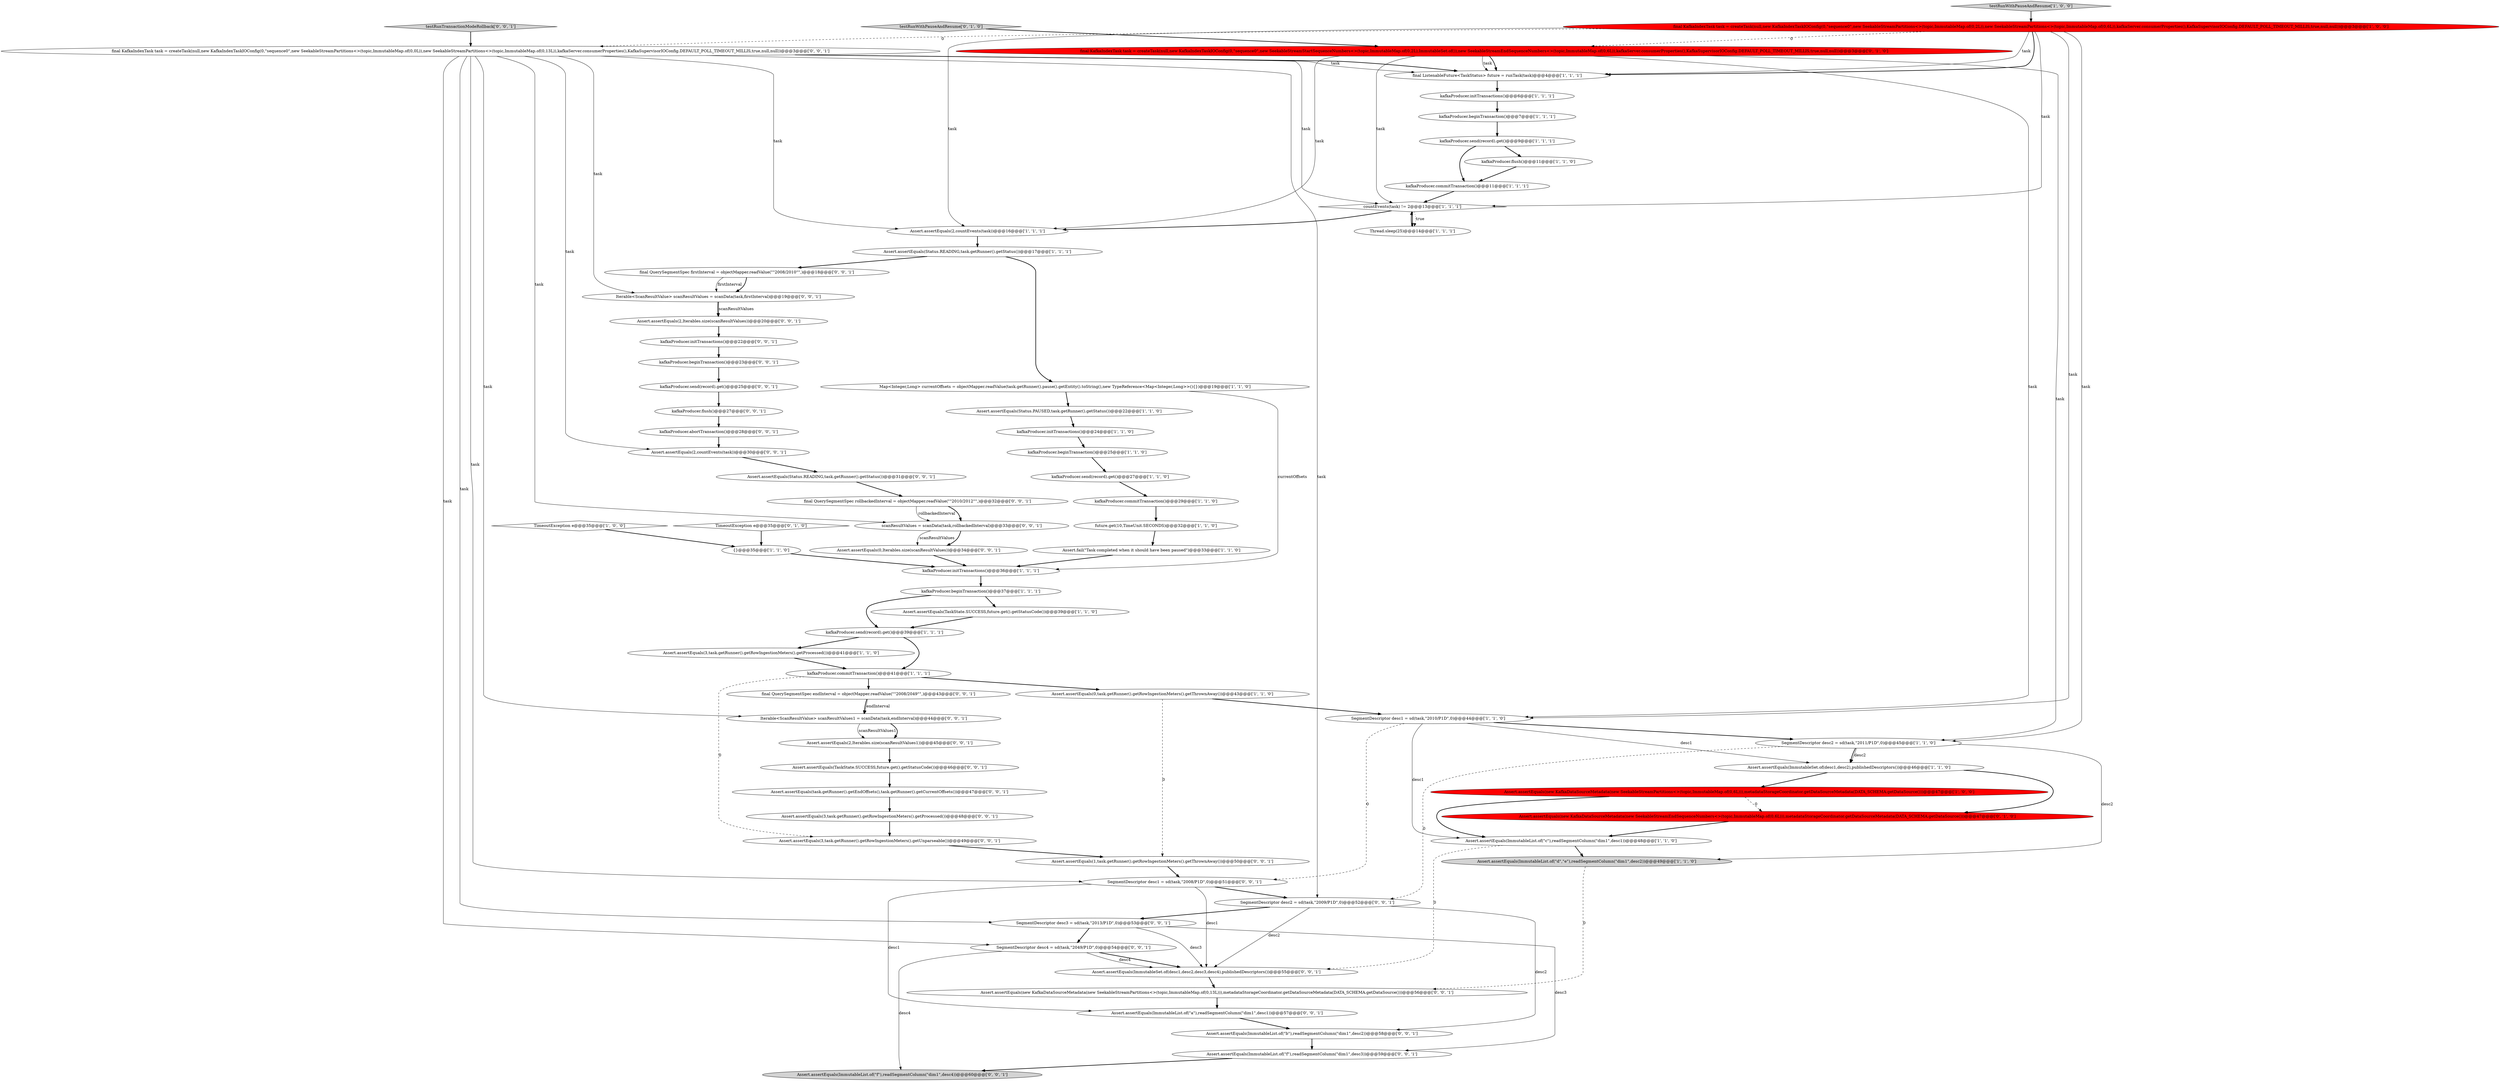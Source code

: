 digraph {
30 [style = filled, label = "countEvents(task) != 2@@@13@@@['1', '1', '1']", fillcolor = white, shape = diamond image = "AAA0AAABBB1BBB"];
28 [style = filled, label = "kafkaProducer.initTransactions()@@@36@@@['1', '1', '1']", fillcolor = white, shape = ellipse image = "AAA0AAABBB1BBB"];
54 [style = filled, label = "final QuerySegmentSpec endInterval = objectMapper.readValue(\"\"2008/2049\"\",)@@@43@@@['0', '0', '1']", fillcolor = white, shape = ellipse image = "AAA0AAABBB3BBB"];
67 [style = filled, label = "Iterable<ScanResultValue> scanResultValues = scanData(task,firstInterval)@@@19@@@['0', '0', '1']", fillcolor = white, shape = ellipse image = "AAA0AAABBB3BBB"];
69 [style = filled, label = "kafkaProducer.flush()@@@27@@@['0', '0', '1']", fillcolor = white, shape = ellipse image = "AAA0AAABBB3BBB"];
12 [style = filled, label = "SegmentDescriptor desc2 = sd(task,\"2011/P1D\",0)@@@45@@@['1', '1', '0']", fillcolor = white, shape = ellipse image = "AAA0AAABBB1BBB"];
15 [style = filled, label = "Assert.assertEquals(Status.READING,task.getRunner().getStatus())@@@17@@@['1', '1', '1']", fillcolor = white, shape = ellipse image = "AAA0AAABBB1BBB"];
23 [style = filled, label = "kafkaProducer.beginTransaction()@@@25@@@['1', '1', '0']", fillcolor = white, shape = ellipse image = "AAA0AAABBB1BBB"];
1 [style = filled, label = "kafkaProducer.commitTransaction()@@@11@@@['1', '1', '1']", fillcolor = white, shape = ellipse image = "AAA0AAABBB1BBB"];
29 [style = filled, label = "kafkaProducer.commitTransaction()@@@29@@@['1', '1', '0']", fillcolor = white, shape = ellipse image = "AAA0AAABBB1BBB"];
37 [style = filled, label = "final KafkaIndexTask task = createTask(null,new KafkaIndexTaskIOConfig(0,\"sequence0\",new SeekableStreamStartSequenceNumbers<>(topic,ImmutableMap.of(0,2L),ImmutableSet.of()),new SeekableStreamEndSequenceNumbers<>(topic,ImmutableMap.of(0,6L)),kafkaServer.consumerProperties(),KafkaSupervisorIOConfig.DEFAULT_POLL_TIMEOUT_MILLIS,true,null,null))@@@3@@@['0', '1', '0']", fillcolor = red, shape = ellipse image = "AAA1AAABBB2BBB"];
10 [style = filled, label = "kafkaProducer.beginTransaction()@@@37@@@['1', '1', '1']", fillcolor = white, shape = ellipse image = "AAA0AAABBB1BBB"];
18 [style = filled, label = "Assert.assertEquals(ImmutableSet.of(desc1,desc2),publishedDescriptors())@@@46@@@['1', '1', '0']", fillcolor = white, shape = ellipse image = "AAA0AAABBB1BBB"];
9 [style = filled, label = "Assert.assertEquals(2,countEvents(task))@@@16@@@['1', '1', '1']", fillcolor = white, shape = ellipse image = "AAA0AAABBB1BBB"];
52 [style = filled, label = "Assert.assertEquals(2,Iterables.size(scanResultValues))@@@20@@@['0', '0', '1']", fillcolor = white, shape = ellipse image = "AAA0AAABBB3BBB"];
58 [style = filled, label = "Assert.assertEquals(ImmutableList.of(\"f\"),readSegmentColumn(\"dim1\",desc4))@@@60@@@['0', '0', '1']", fillcolor = lightgray, shape = ellipse image = "AAA0AAABBB3BBB"];
55 [style = filled, label = "final QuerySegmentSpec rollbackedInterval = objectMapper.readValue(\"\"2010/2012\"\",)@@@32@@@['0', '0', '1']", fillcolor = white, shape = ellipse image = "AAA0AAABBB3BBB"];
63 [style = filled, label = "SegmentDescriptor desc4 = sd(task,\"2049/P1D\",0)@@@54@@@['0', '0', '1']", fillcolor = white, shape = ellipse image = "AAA0AAABBB3BBB"];
65 [style = filled, label = "final QuerySegmentSpec firstInterval = objectMapper.readValue(\"\"2008/2010\"\",)@@@18@@@['0', '0', '1']", fillcolor = white, shape = ellipse image = "AAA0AAABBB3BBB"];
53 [style = filled, label = "Iterable<ScanResultValue> scanResultValues1 = scanData(task,endInterval)@@@44@@@['0', '0', '1']", fillcolor = white, shape = ellipse image = "AAA0AAABBB3BBB"];
41 [style = filled, label = "Assert.assertEquals(ImmutableSet.of(desc1,desc2,desc3,desc4),publishedDescriptors())@@@55@@@['0', '0', '1']", fillcolor = white, shape = ellipse image = "AAA0AAABBB3BBB"];
21 [style = filled, label = "kafkaProducer.initTransactions()@@@6@@@['1', '1', '1']", fillcolor = white, shape = ellipse image = "AAA0AAABBB1BBB"];
68 [style = filled, label = "kafkaProducer.abortTransaction()@@@28@@@['0', '0', '1']", fillcolor = white, shape = ellipse image = "AAA0AAABBB3BBB"];
56 [style = filled, label = "kafkaProducer.beginTransaction()@@@23@@@['0', '0', '1']", fillcolor = white, shape = ellipse image = "AAA0AAABBB3BBB"];
2 [style = filled, label = "kafkaProducer.send(record).get()@@@27@@@['1', '1', '0']", fillcolor = white, shape = ellipse image = "AAA0AAABBB1BBB"];
36 [style = filled, label = "TimeoutException e@@@35@@@['0', '1', '0']", fillcolor = white, shape = diamond image = "AAA0AAABBB2BBB"];
5 [style = filled, label = "TimeoutException e@@@35@@@['1', '0', '0']", fillcolor = white, shape = diamond image = "AAA0AAABBB1BBB"];
70 [style = filled, label = "Assert.assertEquals(new KafkaDataSourceMetadata(new SeekableStreamPartitions<>(topic,ImmutableMap.of(0,13L))),metadataStorageCoordinator.getDataSourceMetadata(DATA_SCHEMA.getDataSource()))@@@56@@@['0', '0', '1']", fillcolor = white, shape = ellipse image = "AAA0AAABBB3BBB"];
4 [style = filled, label = "kafkaProducer.beginTransaction()@@@7@@@['1', '1', '1']", fillcolor = white, shape = ellipse image = "AAA0AAABBB1BBB"];
8 [style = filled, label = "kafkaProducer.flush()@@@11@@@['1', '1', '0']", fillcolor = white, shape = ellipse image = "AAA0AAABBB1BBB"];
42 [style = filled, label = "Assert.assertEquals(2,Iterables.size(scanResultValues1))@@@45@@@['0', '0', '1']", fillcolor = white, shape = ellipse image = "AAA0AAABBB3BBB"];
27 [style = filled, label = "{}@@@35@@@['1', '1', '0']", fillcolor = white, shape = ellipse image = "AAA0AAABBB1BBB"];
44 [style = filled, label = "Assert.assertEquals(ImmutableList.of(\"a\"),readSegmentColumn(\"dim1\",desc1))@@@57@@@['0', '0', '1']", fillcolor = white, shape = ellipse image = "AAA0AAABBB3BBB"];
13 [style = filled, label = "SegmentDescriptor desc1 = sd(task,\"2010/P1D\",0)@@@44@@@['1', '1', '0']", fillcolor = white, shape = ellipse image = "AAA0AAABBB1BBB"];
49 [style = filled, label = "final KafkaIndexTask task = createTask(null,new KafkaIndexTaskIOConfig(0,\"sequence0\",new SeekableStreamPartitions<>(topic,ImmutableMap.of(0,0L)),new SeekableStreamPartitions<>(topic,ImmutableMap.of(0,13L)),kafkaServer.consumerProperties(),KafkaSupervisorIOConfig.DEFAULT_POLL_TIMEOUT_MILLIS,true,null,null))@@@3@@@['0', '0', '1']", fillcolor = white, shape = ellipse image = "AAA0AAABBB3BBB"];
20 [style = filled, label = "Thread.sleep(25)@@@14@@@['1', '1', '1']", fillcolor = white, shape = ellipse image = "AAA0AAABBB1BBB"];
19 [style = filled, label = "Assert.assertEquals(0,task.getRunner().getRowIngestionMeters().getThrownAway())@@@43@@@['1', '1', '0']", fillcolor = white, shape = ellipse image = "AAA0AAABBB1BBB"];
57 [style = filled, label = "SegmentDescriptor desc1 = sd(task,\"2008/P1D\",0)@@@51@@@['0', '0', '1']", fillcolor = white, shape = ellipse image = "AAA0AAABBB3BBB"];
26 [style = filled, label = "Assert.fail(\"Task completed when it should have been paused\")@@@33@@@['1', '1', '0']", fillcolor = white, shape = ellipse image = "AAA0AAABBB1BBB"];
35 [style = filled, label = "testRunWithPauseAndResume['0', '1', '0']", fillcolor = lightgray, shape = diamond image = "AAA0AAABBB2BBB"];
43 [style = filled, label = "Assert.assertEquals(3,task.getRunner().getRowIngestionMeters().getUnparseable())@@@49@@@['0', '0', '1']", fillcolor = white, shape = ellipse image = "AAA0AAABBB3BBB"];
38 [style = filled, label = "Assert.assertEquals(new KafkaDataSourceMetadata(new SeekableStreamEndSequenceNumbers<>(topic,ImmutableMap.of(0,6L))),metadataStorageCoordinator.getDataSourceMetadata(DATA_SCHEMA.getDataSource()))@@@47@@@['0', '1', '0']", fillcolor = red, shape = ellipse image = "AAA1AAABBB2BBB"];
45 [style = filled, label = "Assert.assertEquals(Status.READING,task.getRunner().getStatus())@@@31@@@['0', '0', '1']", fillcolor = white, shape = ellipse image = "AAA0AAABBB3BBB"];
6 [style = filled, label = "future.get(10,TimeUnit.SECONDS)@@@32@@@['1', '1', '0']", fillcolor = white, shape = ellipse image = "AAA0AAABBB1BBB"];
16 [style = filled, label = "Map<Integer,Long> currentOffsets = objectMapper.readValue(task.getRunner().pause().getEntity().toString(),new TypeReference<Map<Integer,Long>>(){})@@@19@@@['1', '1', '0']", fillcolor = white, shape = ellipse image = "AAA0AAABBB1BBB"];
32 [style = filled, label = "kafkaProducer.send(record).get()@@@9@@@['1', '1', '1']", fillcolor = white, shape = ellipse image = "AAA0AAABBB1BBB"];
40 [style = filled, label = "scanResultValues = scanData(task,rollbackedInterval)@@@33@@@['0', '0', '1']", fillcolor = white, shape = ellipse image = "AAA0AAABBB3BBB"];
50 [style = filled, label = "kafkaProducer.send(record).get()@@@25@@@['0', '0', '1']", fillcolor = white, shape = ellipse image = "AAA0AAABBB3BBB"];
11 [style = filled, label = "kafkaProducer.initTransactions()@@@24@@@['1', '1', '0']", fillcolor = white, shape = ellipse image = "AAA0AAABBB1BBB"];
59 [style = filled, label = "Assert.assertEquals(TaskState.SUCCESS,future.get().getStatusCode())@@@46@@@['0', '0', '1']", fillcolor = white, shape = ellipse image = "AAA0AAABBB3BBB"];
64 [style = filled, label = "kafkaProducer.initTransactions()@@@22@@@['0', '0', '1']", fillcolor = white, shape = ellipse image = "AAA0AAABBB3BBB"];
17 [style = filled, label = "Assert.assertEquals(TaskState.SUCCESS,future.get().getStatusCode())@@@39@@@['1', '1', '0']", fillcolor = white, shape = ellipse image = "AAA0AAABBB1BBB"];
71 [style = filled, label = "Assert.assertEquals(task.getRunner().getEndOffsets(),task.getRunner().getCurrentOffsets())@@@47@@@['0', '0', '1']", fillcolor = white, shape = ellipse image = "AAA0AAABBB3BBB"];
25 [style = filled, label = "final KafkaIndexTask task = createTask(null,new KafkaIndexTaskIOConfig(0,\"sequence0\",new SeekableStreamPartitions<>(topic,ImmutableMap.of(0,2L)),new SeekableStreamPartitions<>(topic,ImmutableMap.of(0,6L)),kafkaServer.consumerProperties(),KafkaSupervisorIOConfig.DEFAULT_POLL_TIMEOUT_MILLIS,true,null,null))@@@3@@@['1', '0', '0']", fillcolor = red, shape = ellipse image = "AAA1AAABBB1BBB"];
33 [style = filled, label = "Assert.assertEquals(Status.PAUSED,task.getRunner().getStatus())@@@22@@@['1', '1', '0']", fillcolor = white, shape = ellipse image = "AAA0AAABBB1BBB"];
7 [style = filled, label = "Assert.assertEquals(ImmutableList.of(\"d\",\"e\"),readSegmentColumn(\"dim1\",desc2))@@@49@@@['1', '1', '0']", fillcolor = lightgray, shape = ellipse image = "AAA0AAABBB1BBB"];
66 [style = filled, label = "SegmentDescriptor desc2 = sd(task,\"2009/P1D\",0)@@@52@@@['0', '0', '1']", fillcolor = white, shape = ellipse image = "AAA0AAABBB3BBB"];
62 [style = filled, label = "Assert.assertEquals(ImmutableList.of(\"f\"),readSegmentColumn(\"dim1\",desc3))@@@59@@@['0', '0', '1']", fillcolor = white, shape = ellipse image = "AAA0AAABBB3BBB"];
60 [style = filled, label = "SegmentDescriptor desc3 = sd(task,\"2013/P1D\",0)@@@53@@@['0', '0', '1']", fillcolor = white, shape = ellipse image = "AAA0AAABBB3BBB"];
14 [style = filled, label = "Assert.assertEquals(ImmutableList.of(\"c\"),readSegmentColumn(\"dim1\",desc1))@@@48@@@['1', '1', '0']", fillcolor = white, shape = ellipse image = "AAA0AAABBB1BBB"];
22 [style = filled, label = "kafkaProducer.commitTransaction()@@@41@@@['1', '1', '1']", fillcolor = white, shape = ellipse image = "AAA0AAABBB1BBB"];
39 [style = filled, label = "Assert.assertEquals(0,Iterables.size(scanResultValues))@@@34@@@['0', '0', '1']", fillcolor = white, shape = ellipse image = "AAA0AAABBB3BBB"];
48 [style = filled, label = "Assert.assertEquals(2,countEvents(task))@@@30@@@['0', '0', '1']", fillcolor = white, shape = ellipse image = "AAA0AAABBB3BBB"];
3 [style = filled, label = "final ListenableFuture<TaskStatus> future = runTask(task)@@@4@@@['1', '1', '1']", fillcolor = white, shape = ellipse image = "AAA0AAABBB1BBB"];
31 [style = filled, label = "kafkaProducer.send(record).get()@@@39@@@['1', '1', '1']", fillcolor = white, shape = ellipse image = "AAA0AAABBB1BBB"];
34 [style = filled, label = "Assert.assertEquals(new KafkaDataSourceMetadata(new SeekableStreamPartitions<>(topic,ImmutableMap.of(0,6L))),metadataStorageCoordinator.getDataSourceMetadata(DATA_SCHEMA.getDataSource()))@@@47@@@['1', '0', '0']", fillcolor = red, shape = ellipse image = "AAA1AAABBB1BBB"];
51 [style = filled, label = "Assert.assertEquals(ImmutableList.of(\"b\"),readSegmentColumn(\"dim1\",desc2))@@@58@@@['0', '0', '1']", fillcolor = white, shape = ellipse image = "AAA0AAABBB3BBB"];
47 [style = filled, label = "Assert.assertEquals(1,task.getRunner().getRowIngestionMeters().getThrownAway())@@@50@@@['0', '0', '1']", fillcolor = white, shape = ellipse image = "AAA0AAABBB3BBB"];
61 [style = filled, label = "Assert.assertEquals(3,task.getRunner().getRowIngestionMeters().getProcessed())@@@48@@@['0', '0', '1']", fillcolor = white, shape = ellipse image = "AAA0AAABBB3BBB"];
0 [style = filled, label = "testRunWithPauseAndResume['1', '0', '0']", fillcolor = lightgray, shape = diamond image = "AAA0AAABBB1BBB"];
46 [style = filled, label = "testRunTransactionModeRollback['0', '0', '1']", fillcolor = lightgray, shape = diamond image = "AAA0AAABBB3BBB"];
24 [style = filled, label = "Assert.assertEquals(3,task.getRunner().getRowIngestionMeters().getProcessed())@@@41@@@['1', '1', '0']", fillcolor = white, shape = ellipse image = "AAA0AAABBB1BBB"];
65->67 [style = bold, label=""];
52->64 [style = bold, label=""];
61->43 [style = bold, label=""];
30->20 [style = bold, label=""];
27->28 [style = bold, label=""];
55->40 [style = bold, label=""];
37->9 [style = solid, label="task"];
10->17 [style = bold, label=""];
25->9 [style = solid, label="task"];
49->60 [style = solid, label="task"];
59->71 [style = bold, label=""];
19->47 [style = dashed, label="0"];
69->68 [style = bold, label=""];
49->9 [style = solid, label="task"];
1->30 [style = bold, label=""];
67->52 [style = solid, label="scanResultValues"];
60->41 [style = solid, label="desc3"];
54->53 [style = solid, label="endInterval"];
70->44 [style = bold, label=""];
37->3 [style = bold, label=""];
14->7 [style = bold, label=""];
8->1 [style = bold, label=""];
44->51 [style = bold, label=""];
33->11 [style = bold, label=""];
29->6 [style = bold, label=""];
25->30 [style = solid, label="task"];
65->67 [style = solid, label="firstInterval"];
35->37 [style = bold, label=""];
0->25 [style = bold, label=""];
63->41 [style = bold, label=""];
37->12 [style = solid, label="task"];
12->18 [style = bold, label=""];
60->63 [style = bold, label=""];
54->53 [style = bold, label=""];
66->60 [style = bold, label=""];
25->37 [style = dashed, label="0"];
26->28 [style = bold, label=""];
49->40 [style = solid, label="task"];
67->52 [style = bold, label=""];
18->38 [style = bold, label=""];
25->12 [style = solid, label="task"];
50->69 [style = bold, label=""];
10->31 [style = bold, label=""];
66->41 [style = solid, label="desc2"];
22->43 [style = dashed, label="0"];
57->44 [style = solid, label="desc1"];
25->3 [style = bold, label=""];
60->62 [style = solid, label="desc3"];
12->66 [style = dashed, label="0"];
53->42 [style = solid, label="scanResultValues1"];
49->57 [style = solid, label="task"];
71->61 [style = bold, label=""];
47->57 [style = bold, label=""];
49->66 [style = solid, label="task"];
13->12 [style = bold, label=""];
43->47 [style = bold, label=""];
19->13 [style = bold, label=""];
16->33 [style = bold, label=""];
56->50 [style = bold, label=""];
13->57 [style = dashed, label="0"];
49->3 [style = bold, label=""];
12->7 [style = solid, label="desc2"];
34->14 [style = bold, label=""];
22->54 [style = bold, label=""];
37->3 [style = solid, label="task"];
13->14 [style = solid, label="desc1"];
49->53 [style = solid, label="task"];
41->70 [style = bold, label=""];
21->4 [style = bold, label=""];
6->26 [style = bold, label=""];
45->55 [style = bold, label=""];
51->62 [style = bold, label=""];
22->19 [style = bold, label=""];
18->34 [style = bold, label=""];
57->66 [style = bold, label=""];
31->24 [style = bold, label=""];
66->51 [style = solid, label="desc2"];
53->42 [style = bold, label=""];
30->9 [style = bold, label=""];
25->49 [style = dashed, label="0"];
68->48 [style = bold, label=""];
49->3 [style = solid, label="task"];
13->18 [style = solid, label="desc1"];
32->8 [style = bold, label=""];
49->30 [style = solid, label="task"];
40->39 [style = bold, label=""];
7->70 [style = dashed, label="0"];
63->41 [style = solid, label="desc4"];
30->20 [style = dotted, label="true"];
32->1 [style = bold, label=""];
49->48 [style = solid, label="task"];
3->21 [style = bold, label=""];
23->2 [style = bold, label=""];
55->40 [style = solid, label="rollbackedInterval"];
42->59 [style = bold, label=""];
12->18 [style = solid, label="desc2"];
14->41 [style = dashed, label="0"];
25->13 [style = solid, label="task"];
57->41 [style = solid, label="desc1"];
37->13 [style = solid, label="task"];
31->22 [style = bold, label=""];
28->10 [style = bold, label=""];
34->38 [style = dashed, label="0"];
17->31 [style = bold, label=""];
46->49 [style = bold, label=""];
62->58 [style = bold, label=""];
49->63 [style = solid, label="task"];
63->58 [style = solid, label="desc4"];
15->16 [style = bold, label=""];
24->22 [style = bold, label=""];
25->3 [style = solid, label="task"];
39->28 [style = bold, label=""];
38->14 [style = bold, label=""];
49->67 [style = solid, label="task"];
37->30 [style = solid, label="task"];
48->45 [style = bold, label=""];
64->56 [style = bold, label=""];
36->27 [style = bold, label=""];
9->15 [style = bold, label=""];
5->27 [style = bold, label=""];
15->65 [style = bold, label=""];
20->30 [style = bold, label=""];
2->29 [style = bold, label=""];
11->23 [style = bold, label=""];
40->39 [style = solid, label="scanResultValues"];
4->32 [style = bold, label=""];
16->28 [style = solid, label="currentOffsets"];
}
